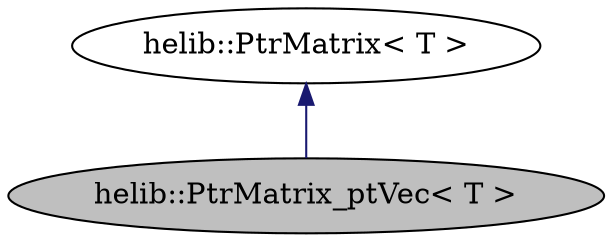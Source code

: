digraph "helib::PtrMatrix_ptVec&lt; T &gt;"
{
  N2 [label="helib::PtrMatrix_ptVec\< T \>",color="black", fillcolor="grey75", style="filled", fontcolor="black"];
  N3 -> N2 [dir="back",color="midnightblue",style="solid"];
  N3 [label="helib::PtrMatrix\< T \>",color="black", fillcolor="white", style="filled",tooltip="An abstract class for an array of PtrVectors. "];
}
digraph "helib::PtrMatrix_ptVec&lt; T &gt;"
{
  N0 [label="helib::PtrMatrix_ptVec\< T \>",color="black", fillcolor="grey75", style="filled", fontcolor="black"];
  N1 -> N0 [dir="back",color="midnightblue",style="solid"];
  N1 [label="helib::PtrMatrix\< T \>",color="black", fillcolor="white", style="filled",tooltip="An abstract class for an array of PtrVectors. "];
}
